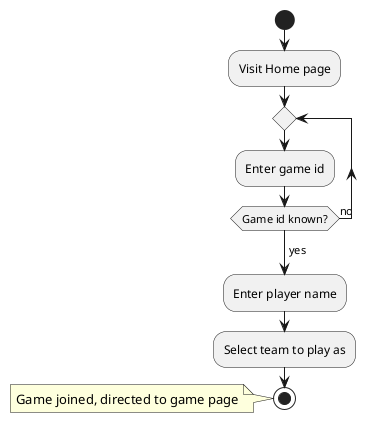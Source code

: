 @startuml Join Game
start
:Visit Home page;

repeat 
:Enter game id;
repeat while (Game id known?) is (no)
-> yes;

:Enter player name;
:Select team to play as;
stop
note left: Game joined, directed to game page

@enduml